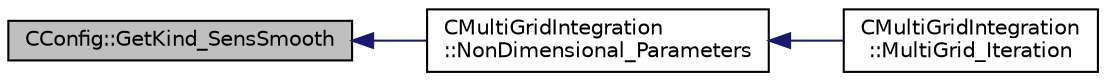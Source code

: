 digraph "CConfig::GetKind_SensSmooth"
{
  edge [fontname="Helvetica",fontsize="10",labelfontname="Helvetica",labelfontsize="10"];
  node [fontname="Helvetica",fontsize="10",shape=record];
  rankdir="LR";
  Node5282 [label="CConfig::GetKind_SensSmooth",height=0.2,width=0.4,color="black", fillcolor="grey75", style="filled", fontcolor="black"];
  Node5282 -> Node5283 [dir="back",color="midnightblue",fontsize="10",style="solid",fontname="Helvetica"];
  Node5283 [label="CMultiGridIntegration\l::NonDimensional_Parameters",height=0.2,width=0.4,color="black", fillcolor="white", style="filled",URL="$class_c_multi_grid_integration.html#ad53c77802cbcc4b016cc97ae86b551c4",tooltip="Compute the non-dimensional parameters. "];
  Node5283 -> Node5284 [dir="back",color="midnightblue",fontsize="10",style="solid",fontname="Helvetica"];
  Node5284 [label="CMultiGridIntegration\l::MultiGrid_Iteration",height=0.2,width=0.4,color="black", fillcolor="white", style="filled",URL="$class_c_multi_grid_integration.html#af0b4014222a37402257b735d2ca32a81",tooltip="This subroutine calls the MultiGrid_Cycle and also prepare the multigrid levels and the monitoring..."];
}
